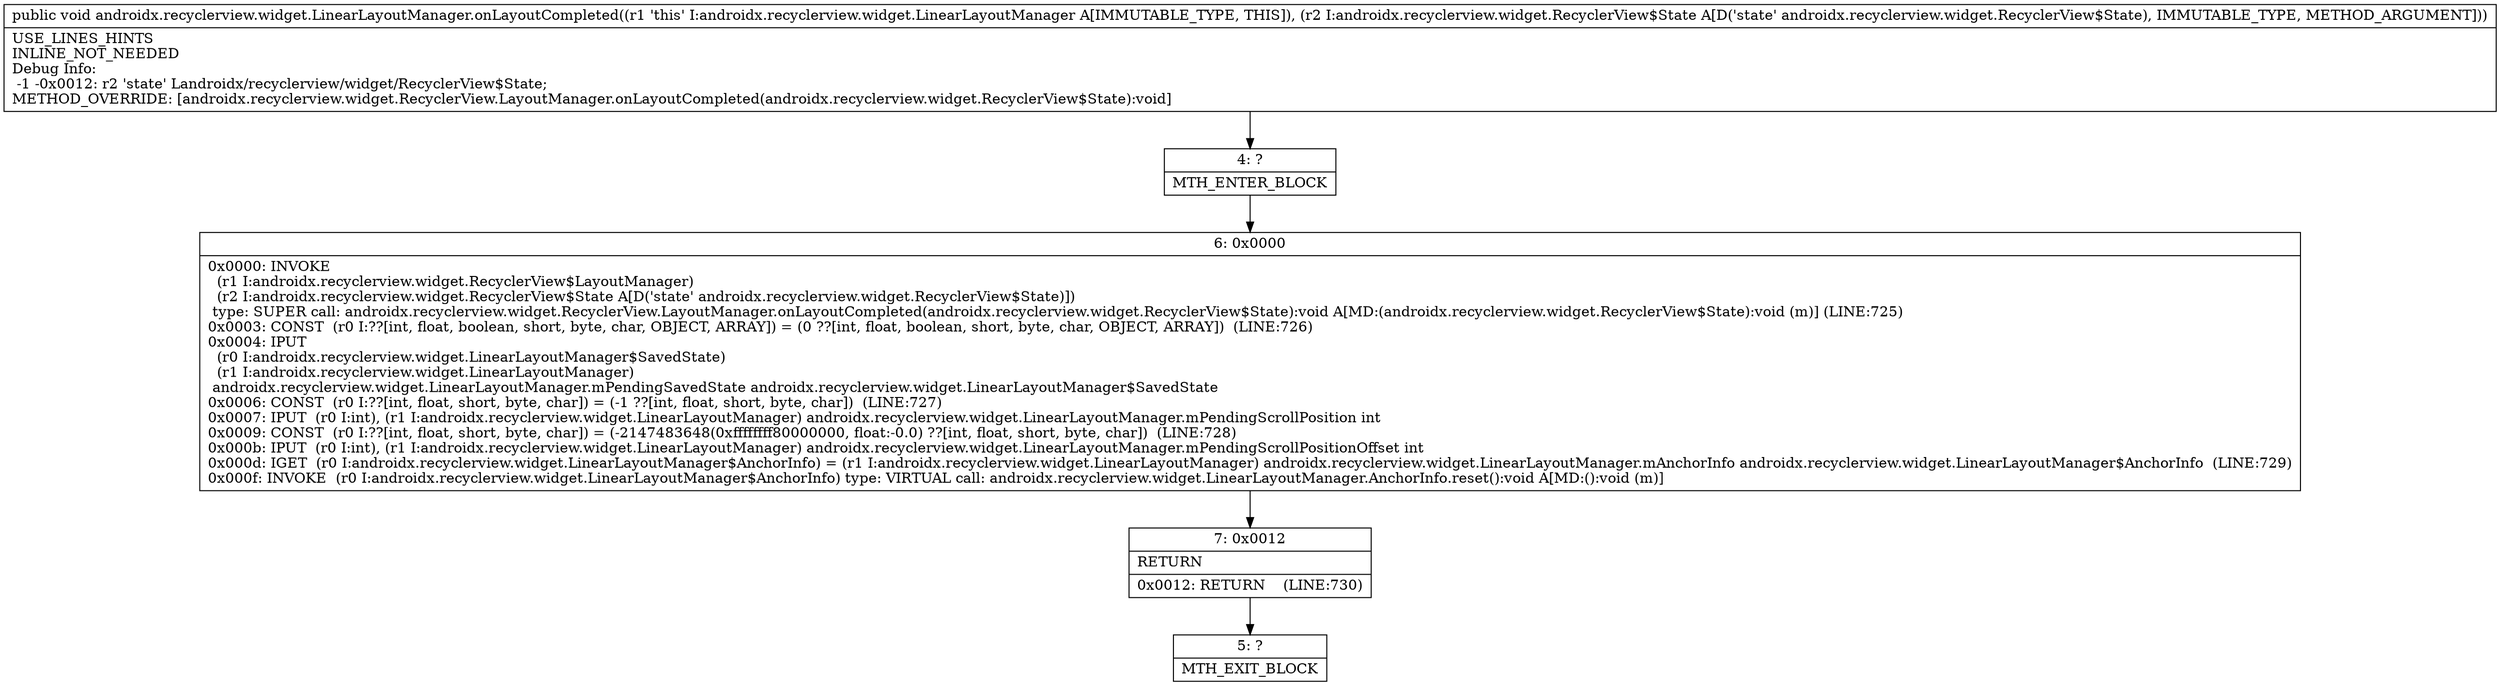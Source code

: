 digraph "CFG forandroidx.recyclerview.widget.LinearLayoutManager.onLayoutCompleted(Landroidx\/recyclerview\/widget\/RecyclerView$State;)V" {
Node_4 [shape=record,label="{4\:\ ?|MTH_ENTER_BLOCK\l}"];
Node_6 [shape=record,label="{6\:\ 0x0000|0x0000: INVOKE  \l  (r1 I:androidx.recyclerview.widget.RecyclerView$LayoutManager)\l  (r2 I:androidx.recyclerview.widget.RecyclerView$State A[D('state' androidx.recyclerview.widget.RecyclerView$State)])\l type: SUPER call: androidx.recyclerview.widget.RecyclerView.LayoutManager.onLayoutCompleted(androidx.recyclerview.widget.RecyclerView$State):void A[MD:(androidx.recyclerview.widget.RecyclerView$State):void (m)] (LINE:725)\l0x0003: CONST  (r0 I:??[int, float, boolean, short, byte, char, OBJECT, ARRAY]) = (0 ??[int, float, boolean, short, byte, char, OBJECT, ARRAY])  (LINE:726)\l0x0004: IPUT  \l  (r0 I:androidx.recyclerview.widget.LinearLayoutManager$SavedState)\l  (r1 I:androidx.recyclerview.widget.LinearLayoutManager)\l androidx.recyclerview.widget.LinearLayoutManager.mPendingSavedState androidx.recyclerview.widget.LinearLayoutManager$SavedState \l0x0006: CONST  (r0 I:??[int, float, short, byte, char]) = (\-1 ??[int, float, short, byte, char])  (LINE:727)\l0x0007: IPUT  (r0 I:int), (r1 I:androidx.recyclerview.widget.LinearLayoutManager) androidx.recyclerview.widget.LinearLayoutManager.mPendingScrollPosition int \l0x0009: CONST  (r0 I:??[int, float, short, byte, char]) = (\-2147483648(0xffffffff80000000, float:\-0.0) ??[int, float, short, byte, char])  (LINE:728)\l0x000b: IPUT  (r0 I:int), (r1 I:androidx.recyclerview.widget.LinearLayoutManager) androidx.recyclerview.widget.LinearLayoutManager.mPendingScrollPositionOffset int \l0x000d: IGET  (r0 I:androidx.recyclerview.widget.LinearLayoutManager$AnchorInfo) = (r1 I:androidx.recyclerview.widget.LinearLayoutManager) androidx.recyclerview.widget.LinearLayoutManager.mAnchorInfo androidx.recyclerview.widget.LinearLayoutManager$AnchorInfo  (LINE:729)\l0x000f: INVOKE  (r0 I:androidx.recyclerview.widget.LinearLayoutManager$AnchorInfo) type: VIRTUAL call: androidx.recyclerview.widget.LinearLayoutManager.AnchorInfo.reset():void A[MD:():void (m)]\l}"];
Node_7 [shape=record,label="{7\:\ 0x0012|RETURN\l|0x0012: RETURN    (LINE:730)\l}"];
Node_5 [shape=record,label="{5\:\ ?|MTH_EXIT_BLOCK\l}"];
MethodNode[shape=record,label="{public void androidx.recyclerview.widget.LinearLayoutManager.onLayoutCompleted((r1 'this' I:androidx.recyclerview.widget.LinearLayoutManager A[IMMUTABLE_TYPE, THIS]), (r2 I:androidx.recyclerview.widget.RecyclerView$State A[D('state' androidx.recyclerview.widget.RecyclerView$State), IMMUTABLE_TYPE, METHOD_ARGUMENT]))  | USE_LINES_HINTS\lINLINE_NOT_NEEDED\lDebug Info:\l  \-1 \-0x0012: r2 'state' Landroidx\/recyclerview\/widget\/RecyclerView$State;\lMETHOD_OVERRIDE: [androidx.recyclerview.widget.RecyclerView.LayoutManager.onLayoutCompleted(androidx.recyclerview.widget.RecyclerView$State):void]\l}"];
MethodNode -> Node_4;Node_4 -> Node_6;
Node_6 -> Node_7;
Node_7 -> Node_5;
}

